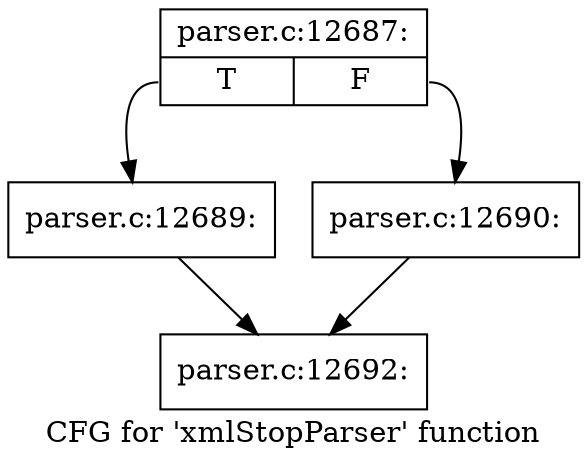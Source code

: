 digraph "CFG for 'xmlStopParser' function" {
	label="CFG for 'xmlStopParser' function";

	Node0x5e8cc50 [shape=record,label="{parser.c:12687:|{<s0>T|<s1>F}}"];
	Node0x5e8cc50:s0 -> Node0x5e8ce20;
	Node0x5e8cc50:s1 -> Node0x5e8cbe0;
	Node0x5e8ce20 [shape=record,label="{parser.c:12689:}"];
	Node0x5e8ce20 -> Node0x5e50110;
	Node0x5e8cbe0 [shape=record,label="{parser.c:12690:}"];
	Node0x5e8cbe0 -> Node0x5e50110;
	Node0x5e50110 [shape=record,label="{parser.c:12692:}"];
}
